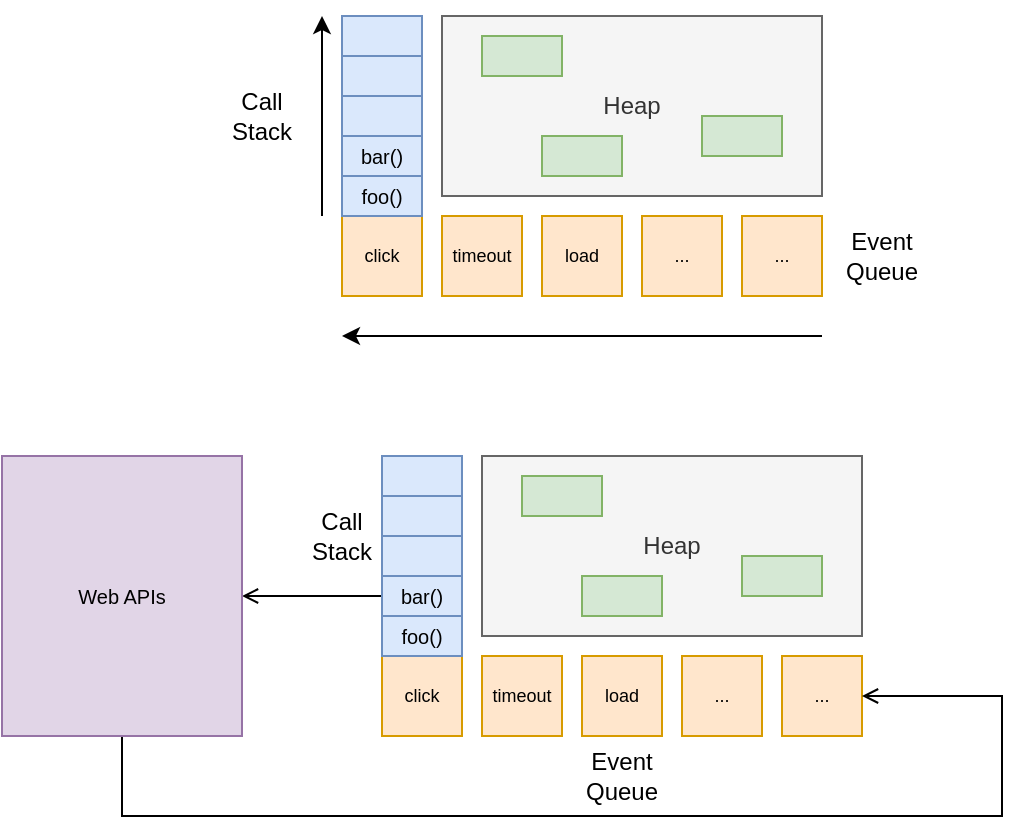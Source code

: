 <mxfile version="12.2.3" type="device" pages="1"><diagram id="WHZ_Bk_9iZi2-BLWVcuE" name="Page-1"><mxGraphModel dx="675" dy="366" grid="1" gridSize="10" guides="1" tooltips="1" connect="1" arrows="1" fold="1" page="1" pageScale="1" pageWidth="850" pageHeight="1100" math="0" shadow="0"><root><mxCell id="0"/><mxCell id="1" parent="0"/><mxCell id="HcXh4YtnC9-WVZdAnl8p-1" value="click" style="whiteSpace=wrap;html=1;aspect=fixed;rounded=0;shadow=0;comic=0;labelBackgroundColor=none;strokeColor=#d79b00;strokeWidth=1;fillColor=#ffe6cc;fontFamily=Helvetica;fontSize=9;" vertex="1" parent="1"><mxGeometry x="200" y="360" width="40" height="40" as="geometry"/></mxCell><mxCell id="HcXh4YtnC9-WVZdAnl8p-2" value="timeout" style="whiteSpace=wrap;html=1;aspect=fixed;rounded=0;shadow=0;comic=0;labelBackgroundColor=none;strokeColor=#d79b00;strokeWidth=1;fillColor=#ffe6cc;fontFamily=Helvetica;fontSize=9;" vertex="1" parent="1"><mxGeometry x="250" y="360" width="40" height="40" as="geometry"/></mxCell><mxCell id="HcXh4YtnC9-WVZdAnl8p-3" value="load" style="whiteSpace=wrap;html=1;aspect=fixed;rounded=0;shadow=0;comic=0;labelBackgroundColor=none;strokeColor=#d79b00;strokeWidth=1;fillColor=#ffe6cc;fontFamily=Helvetica;fontSize=9;" vertex="1" parent="1"><mxGeometry x="300" y="360" width="40" height="40" as="geometry"/></mxCell><mxCell id="HcXh4YtnC9-WVZdAnl8p-4" value="..." style="whiteSpace=wrap;html=1;aspect=fixed;rounded=0;shadow=0;comic=0;labelBackgroundColor=none;strokeColor=#d79b00;strokeWidth=1;fillColor=#ffe6cc;fontFamily=Helvetica;fontSize=9;" vertex="1" parent="1"><mxGeometry x="350" y="360" width="40" height="40" as="geometry"/></mxCell><mxCell id="HcXh4YtnC9-WVZdAnl8p-5" value="..." style="whiteSpace=wrap;html=1;aspect=fixed;rounded=0;shadow=0;comic=0;labelBackgroundColor=none;strokeColor=#d79b00;strokeWidth=1;fillColor=#ffe6cc;fontFamily=Helvetica;fontSize=9;" vertex="1" parent="1"><mxGeometry x="400" y="360" width="40" height="40" as="geometry"/></mxCell><mxCell id="HcXh4YtnC9-WVZdAnl8p-6" value="Event Queue" style="text;html=1;strokeColor=none;fillColor=none;align=center;verticalAlign=middle;whiteSpace=wrap;rounded=0;" vertex="1" parent="1"><mxGeometry x="450" y="370" width="40" height="20" as="geometry"/></mxCell><mxCell id="HcXh4YtnC9-WVZdAnl8p-9" value="foo()" style="rounded=0;whiteSpace=wrap;html=1;fillColor=#dae8fc;strokeColor=#6c8ebf;fontSize=10;" vertex="1" parent="1"><mxGeometry x="200" y="340" width="40" height="20" as="geometry"/></mxCell><mxCell id="HcXh4YtnC9-WVZdAnl8p-10" value="bar()" style="rounded=0;whiteSpace=wrap;html=1;fillColor=#dae8fc;strokeColor=#6c8ebf;fontSize=10;" vertex="1" parent="1"><mxGeometry x="200" y="320" width="40" height="20" as="geometry"/></mxCell><mxCell id="HcXh4YtnC9-WVZdAnl8p-11" value="" style="rounded=0;whiteSpace=wrap;html=1;fillColor=#dae8fc;strokeColor=#6c8ebf;" vertex="1" parent="1"><mxGeometry x="200" y="300" width="40" height="20" as="geometry"/></mxCell><mxCell id="HcXh4YtnC9-WVZdAnl8p-12" value="" style="rounded=0;whiteSpace=wrap;html=1;fillColor=#dae8fc;strokeColor=#6c8ebf;" vertex="1" parent="1"><mxGeometry x="200" y="280" width="40" height="20" as="geometry"/></mxCell><mxCell id="HcXh4YtnC9-WVZdAnl8p-13" value="" style="rounded=0;whiteSpace=wrap;html=1;fillColor=#dae8fc;strokeColor=#6c8ebf;" vertex="1" parent="1"><mxGeometry x="200" y="260" width="40" height="20" as="geometry"/></mxCell><mxCell id="HcXh4YtnC9-WVZdAnl8p-14" value="&lt;div&gt;Call&lt;/div&gt;&lt;div&gt;Stack&lt;/div&gt;" style="text;html=1;strokeColor=none;fillColor=none;align=center;verticalAlign=middle;whiteSpace=wrap;rounded=0;" vertex="1" parent="1"><mxGeometry x="140" y="295" width="40" height="30" as="geometry"/></mxCell><mxCell id="HcXh4YtnC9-WVZdAnl8p-15" value="Heap" style="rounded=0;whiteSpace=wrap;html=1;fillColor=#f5f5f5;strokeColor=#666666;fontColor=#333333;" vertex="1" parent="1"><mxGeometry x="250" y="260" width="190" height="90" as="geometry"/></mxCell><mxCell id="HcXh4YtnC9-WVZdAnl8p-16" value="" style="endArrow=classic;html=1;" edge="1" parent="1"><mxGeometry width="50" height="50" relative="1" as="geometry"><mxPoint x="440" y="420" as="sourcePoint"/><mxPoint x="200" y="420" as="targetPoint"/></mxGeometry></mxCell><mxCell id="HcXh4YtnC9-WVZdAnl8p-17" value="" style="endArrow=classic;html=1;" edge="1" parent="1"><mxGeometry width="50" height="50" relative="1" as="geometry"><mxPoint x="190" y="360" as="sourcePoint"/><mxPoint x="190" y="260" as="targetPoint"/></mxGeometry></mxCell><mxCell id="HcXh4YtnC9-WVZdAnl8p-19" value="" style="rounded=0;whiteSpace=wrap;html=1;fillColor=#d5e8d4;strokeColor=#82b366;" vertex="1" parent="1"><mxGeometry x="270" y="270" width="40" height="20" as="geometry"/></mxCell><mxCell id="HcXh4YtnC9-WVZdAnl8p-20" value="" style="rounded=0;whiteSpace=wrap;html=1;fillColor=#d5e8d4;strokeColor=#82b366;" vertex="1" parent="1"><mxGeometry x="380" y="310" width="40" height="20" as="geometry"/></mxCell><mxCell id="HcXh4YtnC9-WVZdAnl8p-21" value="" style="rounded=0;whiteSpace=wrap;html=1;fillColor=#d5e8d4;strokeColor=#82b366;" vertex="1" parent="1"><mxGeometry x="300" y="320" width="40" height="20" as="geometry"/></mxCell><mxCell id="HcXh4YtnC9-WVZdAnl8p-22" value="click" style="whiteSpace=wrap;html=1;aspect=fixed;rounded=0;shadow=0;comic=0;labelBackgroundColor=none;strokeColor=#d79b00;strokeWidth=1;fillColor=#ffe6cc;fontFamily=Helvetica;fontSize=9;" vertex="1" parent="1"><mxGeometry x="220" y="580" width="40" height="40" as="geometry"/></mxCell><mxCell id="HcXh4YtnC9-WVZdAnl8p-23" value="timeout" style="whiteSpace=wrap;html=1;aspect=fixed;rounded=0;shadow=0;comic=0;labelBackgroundColor=none;strokeColor=#d79b00;strokeWidth=1;fillColor=#ffe6cc;fontFamily=Helvetica;fontSize=9;" vertex="1" parent="1"><mxGeometry x="270" y="580" width="40" height="40" as="geometry"/></mxCell><mxCell id="HcXh4YtnC9-WVZdAnl8p-24" value="load" style="whiteSpace=wrap;html=1;aspect=fixed;rounded=0;shadow=0;comic=0;labelBackgroundColor=none;strokeColor=#d79b00;strokeWidth=1;fillColor=#ffe6cc;fontFamily=Helvetica;fontSize=9;" vertex="1" parent="1"><mxGeometry x="320" y="580" width="40" height="40" as="geometry"/></mxCell><mxCell id="HcXh4YtnC9-WVZdAnl8p-25" value="..." style="whiteSpace=wrap;html=1;aspect=fixed;rounded=0;shadow=0;comic=0;labelBackgroundColor=none;strokeColor=#d79b00;strokeWidth=1;fillColor=#ffe6cc;fontFamily=Helvetica;fontSize=9;" vertex="1" parent="1"><mxGeometry x="370" y="580" width="40" height="40" as="geometry"/></mxCell><mxCell id="HcXh4YtnC9-WVZdAnl8p-26" value="..." style="whiteSpace=wrap;html=1;aspect=fixed;rounded=0;shadow=0;comic=0;labelBackgroundColor=none;strokeColor=#d79b00;strokeWidth=1;fillColor=#ffe6cc;fontFamily=Helvetica;fontSize=9;" vertex="1" parent="1"><mxGeometry x="420" y="580" width="40" height="40" as="geometry"/></mxCell><mxCell id="HcXh4YtnC9-WVZdAnl8p-27" value="Event Queue" style="text;html=1;strokeColor=none;fillColor=none;align=center;verticalAlign=middle;whiteSpace=wrap;rounded=0;" vertex="1" parent="1"><mxGeometry x="320" y="630" width="40" height="20" as="geometry"/></mxCell><mxCell id="HcXh4YtnC9-WVZdAnl8p-28" value="foo()" style="rounded=0;whiteSpace=wrap;html=1;fillColor=#dae8fc;strokeColor=#6c8ebf;fontSize=10;" vertex="1" parent="1"><mxGeometry x="220" y="560" width="40" height="20" as="geometry"/></mxCell><mxCell id="HcXh4YtnC9-WVZdAnl8p-41" style="edgeStyle=orthogonalEdgeStyle;rounded=0;orthogonalLoop=1;jettySize=auto;html=1;endArrow=open;endFill=0;fontSize=10;" edge="1" parent="1" source="HcXh4YtnC9-WVZdAnl8p-29" target="HcXh4YtnC9-WVZdAnl8p-40"><mxGeometry relative="1" as="geometry"/></mxCell><mxCell id="HcXh4YtnC9-WVZdAnl8p-29" value="bar()" style="rounded=0;whiteSpace=wrap;html=1;fillColor=#dae8fc;strokeColor=#6c8ebf;fontSize=10;" vertex="1" parent="1"><mxGeometry x="220" y="540" width="40" height="20" as="geometry"/></mxCell><mxCell id="HcXh4YtnC9-WVZdAnl8p-30" value="" style="rounded=0;whiteSpace=wrap;html=1;fillColor=#dae8fc;strokeColor=#6c8ebf;" vertex="1" parent="1"><mxGeometry x="220" y="520" width="40" height="20" as="geometry"/></mxCell><mxCell id="HcXh4YtnC9-WVZdAnl8p-31" value="" style="rounded=0;whiteSpace=wrap;html=1;fillColor=#dae8fc;strokeColor=#6c8ebf;" vertex="1" parent="1"><mxGeometry x="220" y="500" width="40" height="20" as="geometry"/></mxCell><mxCell id="HcXh4YtnC9-WVZdAnl8p-32" value="" style="rounded=0;whiteSpace=wrap;html=1;fillColor=#dae8fc;strokeColor=#6c8ebf;" vertex="1" parent="1"><mxGeometry x="220" y="480" width="40" height="20" as="geometry"/></mxCell><mxCell id="HcXh4YtnC9-WVZdAnl8p-33" value="&lt;div&gt;Call&lt;/div&gt;&lt;div&gt;Stack&lt;/div&gt;" style="text;html=1;strokeColor=none;fillColor=none;align=center;verticalAlign=middle;whiteSpace=wrap;rounded=0;" vertex="1" parent="1"><mxGeometry x="180" y="510" width="40" height="20" as="geometry"/></mxCell><mxCell id="HcXh4YtnC9-WVZdAnl8p-34" value="Heap" style="rounded=0;whiteSpace=wrap;html=1;fillColor=#f5f5f5;strokeColor=#666666;fontColor=#333333;" vertex="1" parent="1"><mxGeometry x="270" y="480" width="190" height="90" as="geometry"/></mxCell><mxCell id="HcXh4YtnC9-WVZdAnl8p-37" value="" style="rounded=0;whiteSpace=wrap;html=1;fillColor=#d5e8d4;strokeColor=#82b366;" vertex="1" parent="1"><mxGeometry x="290" y="490" width="40" height="20" as="geometry"/></mxCell><mxCell id="HcXh4YtnC9-WVZdAnl8p-38" value="" style="rounded=0;whiteSpace=wrap;html=1;fillColor=#d5e8d4;strokeColor=#82b366;" vertex="1" parent="1"><mxGeometry x="400" y="530" width="40" height="20" as="geometry"/></mxCell><mxCell id="HcXh4YtnC9-WVZdAnl8p-39" value="" style="rounded=0;whiteSpace=wrap;html=1;fillColor=#d5e8d4;strokeColor=#82b366;" vertex="1" parent="1"><mxGeometry x="320" y="540" width="40" height="20" as="geometry"/></mxCell><mxCell id="HcXh4YtnC9-WVZdAnl8p-42" style="edgeStyle=orthogonalEdgeStyle;rounded=0;orthogonalLoop=1;jettySize=auto;html=1;endArrow=open;endFill=0;fontSize=10;" edge="1" parent="1" source="HcXh4YtnC9-WVZdAnl8p-40" target="HcXh4YtnC9-WVZdAnl8p-26"><mxGeometry relative="1" as="geometry"><Array as="points"><mxPoint x="90" y="660"/><mxPoint x="530" y="660"/><mxPoint x="530" y="600"/></Array></mxGeometry></mxCell><mxCell id="HcXh4YtnC9-WVZdAnl8p-40" value="Web APIs" style="rounded=0;whiteSpace=wrap;html=1;fontSize=10;fillColor=#e1d5e7;strokeColor=#9673a6;" vertex="1" parent="1"><mxGeometry x="30" y="480" width="120" height="140" as="geometry"/></mxCell></root></mxGraphModel></diagram></mxfile>